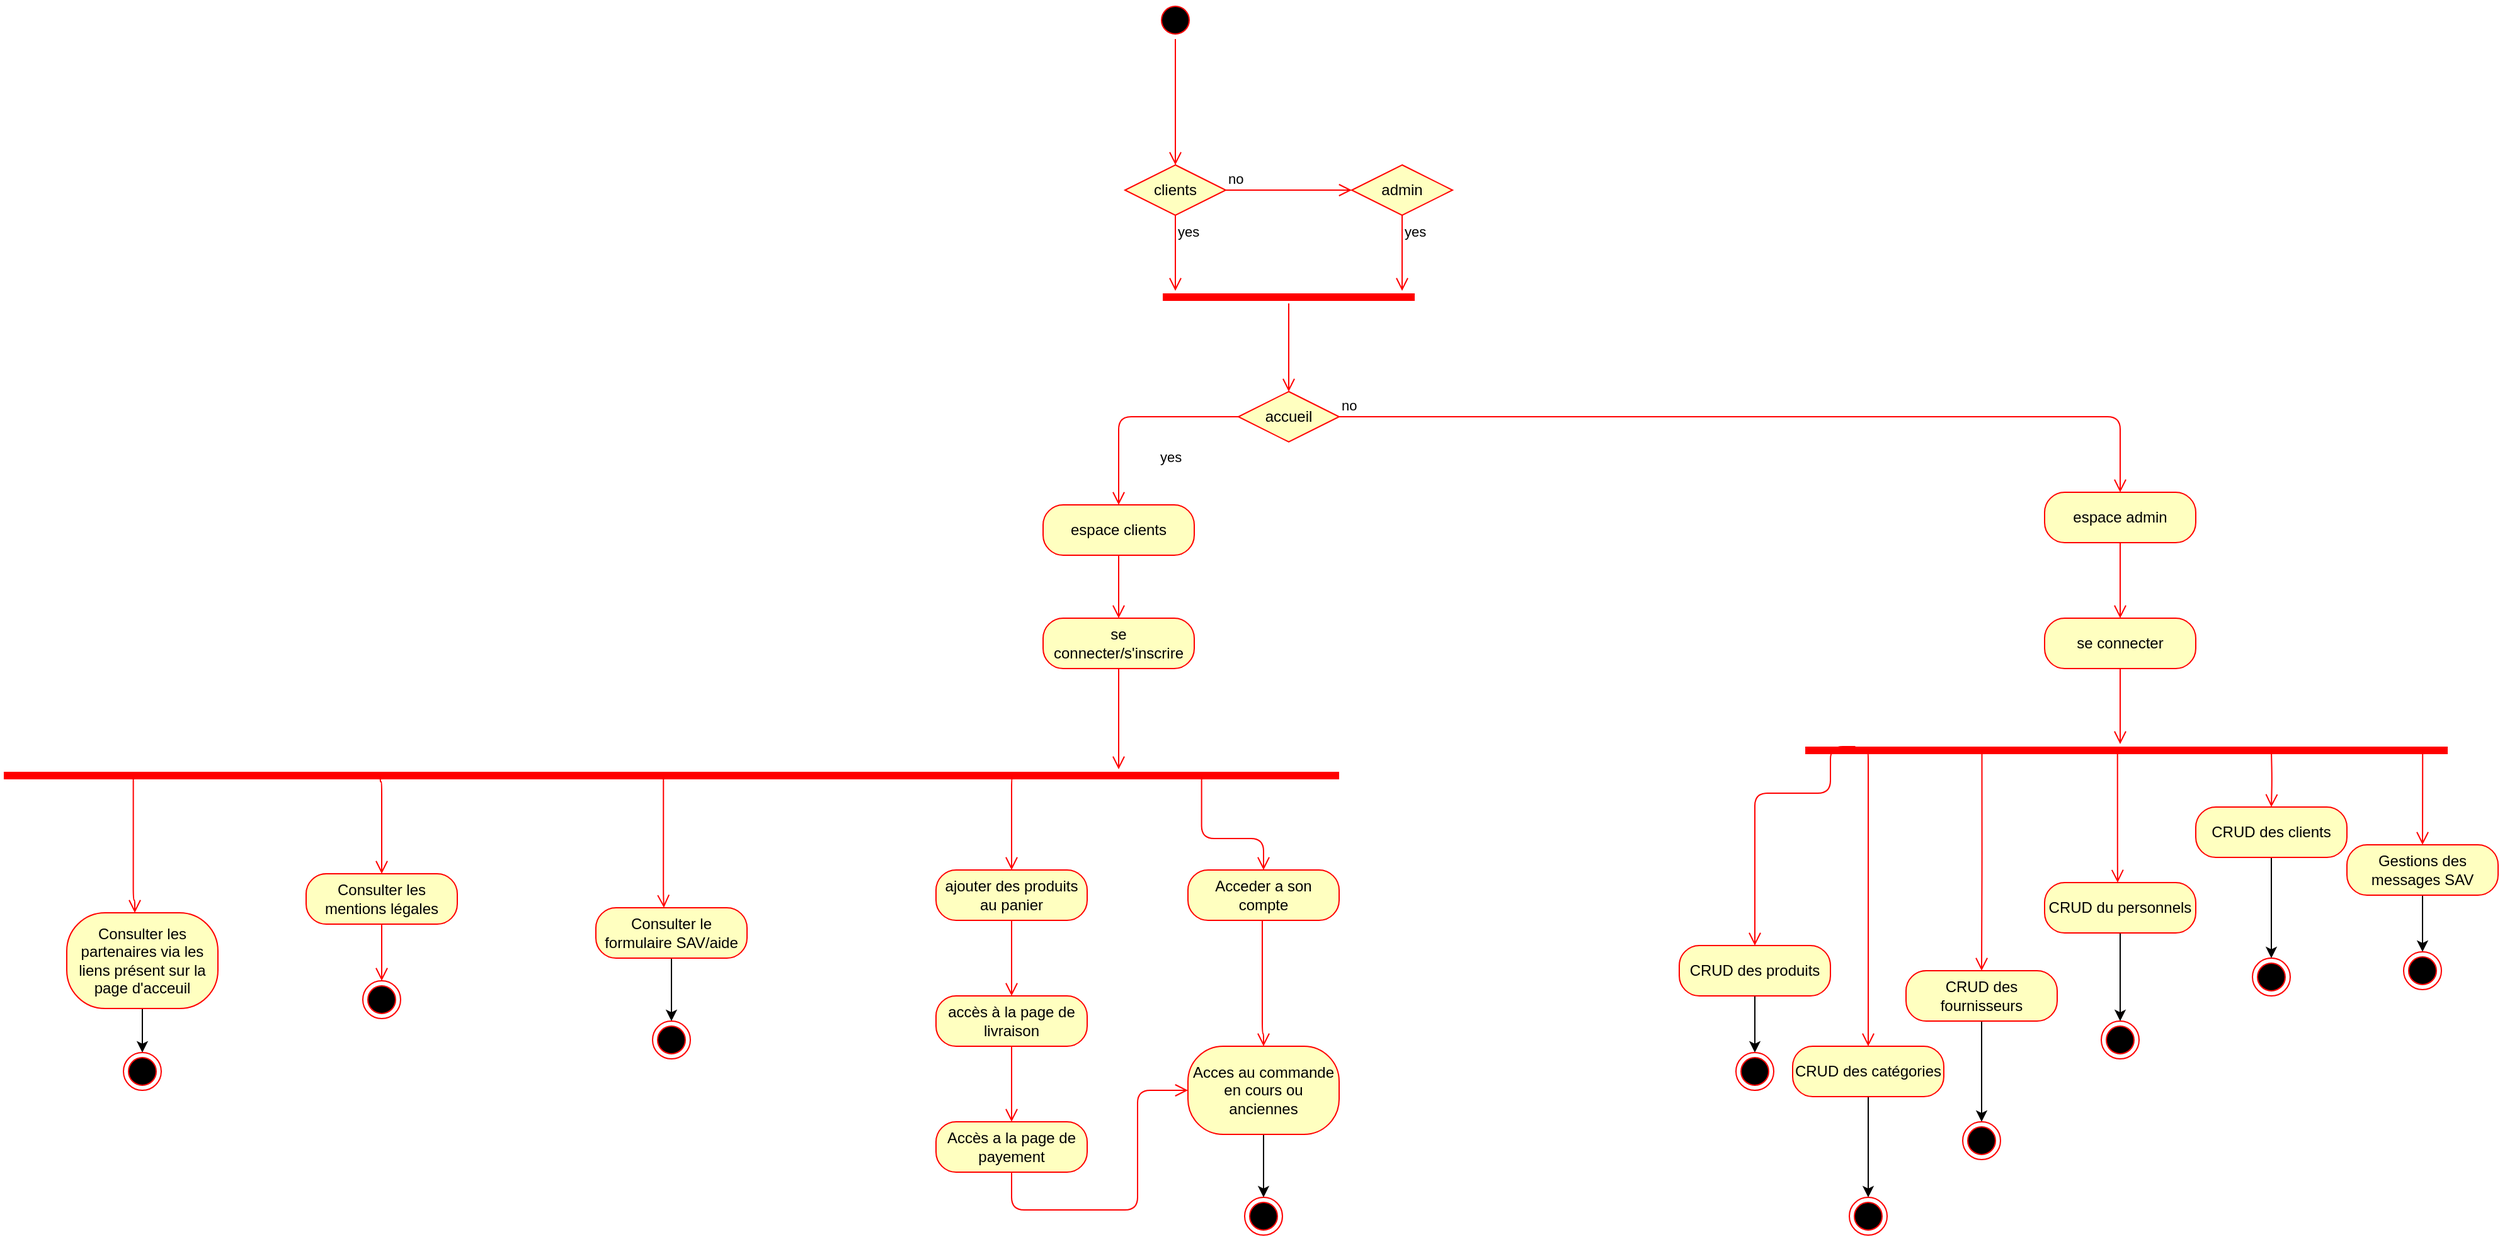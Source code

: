 <mxfile version="12.9.8" type="device"><diagram id="8qhSZMQkgLL86x5vh1qj" name="Page-1"><mxGraphModel dx="3685" dy="1089" grid="1" gridSize="10" guides="1" tooltips="1" connect="1" arrows="1" fold="1" page="1" pageScale="1" pageWidth="827" pageHeight="1169" math="0" shadow="0"><root><mxCell id="0"/><mxCell id="1" parent="0"/><mxCell id="lIqnPuV17X5V2ROfxW-j-1" value="" style="ellipse;html=1;shape=startState;fillColor=#000000;strokeColor=#ff0000;" parent="1" vertex="1"><mxGeometry x="65" y="30" width="30" height="30" as="geometry"/></mxCell><mxCell id="lIqnPuV17X5V2ROfxW-j-2" value="" style="edgeStyle=orthogonalEdgeStyle;html=1;verticalAlign=bottom;endArrow=open;endSize=8;strokeColor=#ff0000;entryX=0.5;entryY=0;entryDx=0;entryDy=0;" parent="1" source="lIqnPuV17X5V2ROfxW-j-1" target="lIqnPuV17X5V2ROfxW-j-3" edge="1"><mxGeometry relative="1" as="geometry"><mxPoint x="75" y="140" as="targetPoint"/></mxGeometry></mxCell><mxCell id="lIqnPuV17X5V2ROfxW-j-3" value="clients" style="rhombus;whiteSpace=wrap;html=1;fillColor=#ffffc0;strokeColor=#ff0000;" parent="1" vertex="1"><mxGeometry x="40" y="160" width="80" height="40" as="geometry"/></mxCell><mxCell id="lIqnPuV17X5V2ROfxW-j-4" value="no" style="edgeStyle=orthogonalEdgeStyle;html=1;align=left;verticalAlign=bottom;endArrow=open;endSize=8;strokeColor=#ff0000;" parent="1" source="lIqnPuV17X5V2ROfxW-j-3" edge="1"><mxGeometry x="-1" relative="1" as="geometry"><mxPoint x="220" y="180" as="targetPoint"/></mxGeometry></mxCell><mxCell id="lIqnPuV17X5V2ROfxW-j-5" value="yes" style="edgeStyle=orthogonalEdgeStyle;html=1;align=left;verticalAlign=top;endArrow=open;endSize=8;strokeColor=#ff0000;" parent="1" source="lIqnPuV17X5V2ROfxW-j-3" edge="1"><mxGeometry x="-1" relative="1" as="geometry"><mxPoint x="80" y="260" as="targetPoint"/></mxGeometry></mxCell><mxCell id="lIqnPuV17X5V2ROfxW-j-6" value="admin" style="rhombus;whiteSpace=wrap;html=1;fillColor=#ffffc0;strokeColor=#ff0000;" parent="1" vertex="1"><mxGeometry x="220" y="160" width="80" height="40" as="geometry"/></mxCell><mxCell id="lIqnPuV17X5V2ROfxW-j-8" value="yes" style="edgeStyle=orthogonalEdgeStyle;html=1;align=left;verticalAlign=top;endArrow=open;endSize=8;strokeColor=#ff0000;" parent="1" source="lIqnPuV17X5V2ROfxW-j-6" edge="1"><mxGeometry x="-1" relative="1" as="geometry"><mxPoint x="260" y="260" as="targetPoint"/></mxGeometry></mxCell><mxCell id="lIqnPuV17X5V2ROfxW-j-9" value="" style="shape=line;html=1;strokeWidth=6;strokeColor=#ff0000;" parent="1" vertex="1"><mxGeometry x="70" y="260" width="200" height="10" as="geometry"/></mxCell><mxCell id="lIqnPuV17X5V2ROfxW-j-10" value="" style="edgeStyle=orthogonalEdgeStyle;html=1;verticalAlign=bottom;endArrow=open;endSize=8;strokeColor=#ff0000;" parent="1" source="lIqnPuV17X5V2ROfxW-j-9" edge="1"><mxGeometry relative="1" as="geometry"><mxPoint x="170" y="340" as="targetPoint"/></mxGeometry></mxCell><mxCell id="lIqnPuV17X5V2ROfxW-j-11" value="accueil" style="rhombus;whiteSpace=wrap;html=1;fillColor=#ffffc0;strokeColor=#ff0000;" parent="1" vertex="1"><mxGeometry x="130" y="340" width="80" height="40" as="geometry"/></mxCell><mxCell id="lIqnPuV17X5V2ROfxW-j-12" value="no" style="edgeStyle=orthogonalEdgeStyle;html=1;align=left;verticalAlign=bottom;endArrow=open;endSize=8;strokeColor=#ff0000;entryX=0.5;entryY=0;entryDx=0;entryDy=0;" parent="1" source="lIqnPuV17X5V2ROfxW-j-11" edge="1" target="lIqnPuV17X5V2ROfxW-j-14"><mxGeometry x="-1" relative="1" as="geometry"><mxPoint x="280" y="440" as="targetPoint"/></mxGeometry></mxCell><mxCell id="lIqnPuV17X5V2ROfxW-j-14" value="espace admin" style="rounded=1;whiteSpace=wrap;html=1;arcSize=40;fontColor=#000000;fillColor=#ffffc0;strokeColor=#ff0000;" parent="1" vertex="1"><mxGeometry x="770" y="420" width="120" height="40" as="geometry"/></mxCell><mxCell id="lIqnPuV17X5V2ROfxW-j-15" value="" style="edgeStyle=orthogonalEdgeStyle;html=1;verticalAlign=bottom;endArrow=open;endSize=8;strokeColor=#ff0000;" parent="1" source="lIqnPuV17X5V2ROfxW-j-14" edge="1"><mxGeometry relative="1" as="geometry"><mxPoint x="830" y="520" as="targetPoint"/></mxGeometry></mxCell><mxCell id="lIqnPuV17X5V2ROfxW-j-18" value="yes" style="edgeStyle=orthogonalEdgeStyle;html=1;align=left;verticalAlign=bottom;endArrow=open;endSize=8;strokeColor=#ff0000;exitX=0;exitY=0.5;exitDx=0;exitDy=0;entryX=0.5;entryY=0;entryDx=0;entryDy=0;" parent="1" source="lIqnPuV17X5V2ROfxW-j-11" edge="1" target="lIqnPuV17X5V2ROfxW-j-19"><mxGeometry x="-0.231" y="51" relative="1" as="geometry"><mxPoint x="80" y="440" as="targetPoint"/><mxPoint x="40" y="360" as="sourcePoint"/><Array as="points"><mxPoint x="35" y="360"/></Array><mxPoint x="-1" y="-10" as="offset"/></mxGeometry></mxCell><mxCell id="lIqnPuV17X5V2ROfxW-j-19" value="espace clients" style="rounded=1;whiteSpace=wrap;html=1;arcSize=40;fontColor=#000000;fillColor=#ffffc0;strokeColor=#ff0000;" parent="1" vertex="1"><mxGeometry x="-25" y="430" width="120" height="40" as="geometry"/></mxCell><mxCell id="lIqnPuV17X5V2ROfxW-j-20" value="" style="edgeStyle=orthogonalEdgeStyle;html=1;verticalAlign=bottom;endArrow=open;endSize=8;strokeColor=#ff0000;entryX=0.5;entryY=0;entryDx=0;entryDy=0;" parent="1" source="lIqnPuV17X5V2ROfxW-j-19" edge="1" target="lIqnPuV17X5V2ROfxW-j-27"><mxGeometry relative="1" as="geometry"><mxPoint x="-90" y="530" as="targetPoint"/></mxGeometry></mxCell><mxCell id="lIqnPuV17X5V2ROfxW-j-21" value="se connecter" style="rounded=1;whiteSpace=wrap;html=1;arcSize=40;fontColor=#000000;fillColor=#ffffc0;strokeColor=#ff0000;" parent="1" vertex="1"><mxGeometry x="770" y="520" width="120" height="40" as="geometry"/></mxCell><mxCell id="lIqnPuV17X5V2ROfxW-j-22" value="" style="edgeStyle=orthogonalEdgeStyle;html=1;verticalAlign=bottom;endArrow=open;endSize=8;strokeColor=#ff0000;" parent="1" source="lIqnPuV17X5V2ROfxW-j-21" edge="1"><mxGeometry relative="1" as="geometry"><mxPoint x="830" y="620" as="targetPoint"/></mxGeometry></mxCell><mxCell id="lIqnPuV17X5V2ROfxW-j-27" value="se connecter/s'inscrire" style="rounded=1;whiteSpace=wrap;html=1;arcSize=40;fontColor=#000000;fillColor=#ffffc0;strokeColor=#ff0000;" parent="1" vertex="1"><mxGeometry x="-25" y="520" width="120" height="40" as="geometry"/></mxCell><mxCell id="lIqnPuV17X5V2ROfxW-j-28" value="" style="edgeStyle=orthogonalEdgeStyle;html=1;verticalAlign=bottom;endArrow=open;endSize=8;strokeColor=#ff0000;" parent="1" source="lIqnPuV17X5V2ROfxW-j-27" edge="1"><mxGeometry relative="1" as="geometry"><mxPoint x="35" y="640" as="targetPoint"/><Array as="points"><mxPoint x="35" y="630"/></Array></mxGeometry></mxCell><mxCell id="cY6zOFIma6VSCP6eQCRQ-1" value="" style="shape=line;html=1;strokeWidth=6;strokeColor=#ff0000;" vertex="1" parent="1"><mxGeometry x="-850" y="640" width="1060" height="10" as="geometry"/></mxCell><mxCell id="cY6zOFIma6VSCP6eQCRQ-2" value="" style="edgeStyle=orthogonalEdgeStyle;html=1;verticalAlign=bottom;endArrow=open;endSize=8;strokeColor=#ff0000;" edge="1" parent="1"><mxGeometry relative="1" as="geometry"><mxPoint x="-50" y="720" as="targetPoint"/><mxPoint x="-50" y="647" as="sourcePoint"/><Array as="points"><mxPoint x="-49" y="647"/><mxPoint x="-50" y="647"/></Array></mxGeometry></mxCell><mxCell id="cY6zOFIma6VSCP6eQCRQ-4" value="" style="edgeStyle=orthogonalEdgeStyle;html=1;verticalAlign=bottom;endArrow=open;endSize=8;strokeColor=#ff0000;exitX=0.897;exitY=0.4;exitDx=0;exitDy=0;exitPerimeter=0;entryX=0.5;entryY=0;entryDx=0;entryDy=0;" edge="1" parent="1" source="cY6zOFIma6VSCP6eQCRQ-1" target="cY6zOFIma6VSCP6eQCRQ-12"><mxGeometry relative="1" as="geometry"><mxPoint x="179" y="710" as="targetPoint"/><mxPoint x="180.1" y="650" as="sourcePoint"/><Array as="points"><mxPoint x="101" y="695"/><mxPoint x="150" y="695"/></Array></mxGeometry></mxCell><mxCell id="cY6zOFIma6VSCP6eQCRQ-6" value="ajouter des produits au panier" style="rounded=1;whiteSpace=wrap;html=1;arcSize=40;fontColor=#000000;fillColor=#ffffc0;strokeColor=#ff0000;" vertex="1" parent="1"><mxGeometry x="-110" y="720" width="120" height="40" as="geometry"/></mxCell><mxCell id="cY6zOFIma6VSCP6eQCRQ-7" value="" style="edgeStyle=orthogonalEdgeStyle;html=1;verticalAlign=bottom;endArrow=open;endSize=8;strokeColor=#ff0000;" edge="1" source="cY6zOFIma6VSCP6eQCRQ-6" parent="1"><mxGeometry relative="1" as="geometry"><mxPoint x="-50" y="820" as="targetPoint"/><Array as="points"><mxPoint x="-50" y="780"/><mxPoint x="-50" y="780"/></Array></mxGeometry></mxCell><mxCell id="cY6zOFIma6VSCP6eQCRQ-8" value="accès à la page de livraison" style="rounded=1;whiteSpace=wrap;html=1;arcSize=40;fontColor=#000000;fillColor=#ffffc0;strokeColor=#ff0000;" vertex="1" parent="1"><mxGeometry x="-110" y="820" width="120" height="40" as="geometry"/></mxCell><mxCell id="cY6zOFIma6VSCP6eQCRQ-9" value="" style="edgeStyle=orthogonalEdgeStyle;html=1;verticalAlign=bottom;endArrow=open;endSize=8;strokeColor=#ff0000;" edge="1" parent="1" source="cY6zOFIma6VSCP6eQCRQ-8"><mxGeometry relative="1" as="geometry"><mxPoint x="-50" y="920" as="targetPoint"/><Array as="points"><mxPoint x="-50" y="880"/><mxPoint x="-50" y="880"/></Array></mxGeometry></mxCell><mxCell id="cY6zOFIma6VSCP6eQCRQ-10" value="Accès a la page de payement" style="rounded=1;whiteSpace=wrap;html=1;arcSize=40;fontColor=#000000;fillColor=#ffffc0;strokeColor=#ff0000;" vertex="1" parent="1"><mxGeometry x="-110" y="920" width="120" height="40" as="geometry"/></mxCell><mxCell id="cY6zOFIma6VSCP6eQCRQ-11" value="" style="edgeStyle=orthogonalEdgeStyle;html=1;verticalAlign=bottom;endArrow=open;endSize=8;strokeColor=#ff0000;entryX=0;entryY=0.5;entryDx=0;entryDy=0;" edge="1" parent="1" source="cY6zOFIma6VSCP6eQCRQ-10" target="cY6zOFIma6VSCP6eQCRQ-14"><mxGeometry relative="1" as="geometry"><mxPoint x="-50" y="1020" as="targetPoint"/><Array as="points"><mxPoint x="-50" y="990"/><mxPoint x="50" y="990"/><mxPoint x="50" y="895"/></Array></mxGeometry></mxCell><mxCell id="cY6zOFIma6VSCP6eQCRQ-12" value="Acceder a son compte" style="rounded=1;whiteSpace=wrap;html=1;arcSize=40;fontColor=#000000;fillColor=#ffffc0;strokeColor=#ff0000;" vertex="1" parent="1"><mxGeometry x="90" y="720" width="120" height="40" as="geometry"/></mxCell><mxCell id="cY6zOFIma6VSCP6eQCRQ-13" value="" style="edgeStyle=orthogonalEdgeStyle;html=1;verticalAlign=bottom;endArrow=open;endSize=8;strokeColor=#ff0000;entryX=0.5;entryY=0;entryDx=0;entryDy=0;" edge="1" parent="1" source="cY6zOFIma6VSCP6eQCRQ-12" target="cY6zOFIma6VSCP6eQCRQ-14"><mxGeometry relative="1" as="geometry"><mxPoint x="150" y="820" as="targetPoint"/><Array as="points"><mxPoint x="149" y="850"/></Array></mxGeometry></mxCell><mxCell id="cY6zOFIma6VSCP6eQCRQ-81" style="edgeStyle=orthogonalEdgeStyle;rounded=0;orthogonalLoop=1;jettySize=auto;html=1;entryX=0.5;entryY=0;entryDx=0;entryDy=0;" edge="1" parent="1" source="cY6zOFIma6VSCP6eQCRQ-14" target="cY6zOFIma6VSCP6eQCRQ-80"><mxGeometry relative="1" as="geometry"/></mxCell><mxCell id="cY6zOFIma6VSCP6eQCRQ-14" value="Acces au commande en cours ou anciennes" style="rounded=1;whiteSpace=wrap;html=1;arcSize=40;fontColor=#000000;fillColor=#ffffc0;strokeColor=#ff0000;" vertex="1" parent="1"><mxGeometry x="90" y="860" width="120" height="70" as="geometry"/></mxCell><mxCell id="cY6zOFIma6VSCP6eQCRQ-16" value="" style="shape=line;html=1;strokeWidth=6;strokeColor=#ff0000;" vertex="1" parent="1"><mxGeometry x="580" y="620" width="510" height="10" as="geometry"/></mxCell><mxCell id="cY6zOFIma6VSCP6eQCRQ-17" value="" style="edgeStyle=orthogonalEdgeStyle;html=1;verticalAlign=bottom;endArrow=open;endSize=8;strokeColor=#ff0000;exitX=0.078;exitY=0.2;exitDx=0;exitDy=0;exitPerimeter=0;entryX=0.5;entryY=0;entryDx=0;entryDy=0;" edge="1" parent="1" source="cY6zOFIma6VSCP6eQCRQ-16" target="cY6zOFIma6VSCP6eQCRQ-26"><mxGeometry relative="1" as="geometry"><mxPoint x="510" y="730" as="targetPoint"/><mxPoint x="620.1" y="630" as="sourcePoint"/><Array as="points"><mxPoint x="600" y="622"/><mxPoint x="600" y="659"/><mxPoint x="540" y="659"/></Array></mxGeometry></mxCell><mxCell id="cY6zOFIma6VSCP6eQCRQ-19" value="" style="edgeStyle=orthogonalEdgeStyle;html=1;verticalAlign=bottom;endArrow=open;endSize=8;strokeColor=#ff0000;exitX=0.094;exitY=0.4;exitDx=0;exitDy=0;exitPerimeter=0;entryX=0.5;entryY=0;entryDx=0;entryDy=0;" edge="1" parent="1" source="cY6zOFIma6VSCP6eQCRQ-16" target="cY6zOFIma6VSCP6eQCRQ-28"><mxGeometry relative="1" as="geometry"><mxPoint x="550" y="940" as="targetPoint"/><mxPoint x="629.78" y="632" as="sourcePoint"/><Array as="points"><mxPoint x="630" y="624"/><mxPoint x="630" y="860"/></Array></mxGeometry></mxCell><mxCell id="cY6zOFIma6VSCP6eQCRQ-21" value="" style="edgeStyle=orthogonalEdgeStyle;html=1;verticalAlign=bottom;endArrow=open;endSize=8;strokeColor=#ff0000;exitX=0.275;exitY=0.7;exitDx=0;exitDy=0;exitPerimeter=0;entryX=0.5;entryY=0;entryDx=0;entryDy=0;" edge="1" parent="1" source="cY6zOFIma6VSCP6eQCRQ-16" target="cY6zOFIma6VSCP6eQCRQ-29"><mxGeometry relative="1" as="geometry"><mxPoint x="720.22" y="704" as="targetPoint"/><mxPoint x="720" y="629" as="sourcePoint"/><Array as="points"/></mxGeometry></mxCell><mxCell id="cY6zOFIma6VSCP6eQCRQ-22" value="" style="edgeStyle=orthogonalEdgeStyle;html=1;verticalAlign=bottom;endArrow=open;endSize=8;strokeColor=#ff0000;exitX=0.486;exitY=0.8;exitDx=0;exitDy=0;exitPerimeter=0;" edge="1" parent="1" source="cY6zOFIma6VSCP6eQCRQ-16"><mxGeometry relative="1" as="geometry"><mxPoint x="828" y="730" as="targetPoint"/><mxPoint x="659.78" y="662" as="sourcePoint"/><Array as="points"><mxPoint x="828" y="720"/><mxPoint x="828" y="720"/></Array></mxGeometry></mxCell><mxCell id="cY6zOFIma6VSCP6eQCRQ-23" value="" style="edgeStyle=orthogonalEdgeStyle;html=1;verticalAlign=bottom;endArrow=open;endSize=8;strokeColor=#ff0000;entryX=0.5;entryY=0;entryDx=0;entryDy=0;" edge="1" parent="1" target="cY6zOFIma6VSCP6eQCRQ-32"><mxGeometry relative="1" as="geometry"><mxPoint x="950" y="680" as="targetPoint"/><mxPoint x="950" y="625" as="sourcePoint"/><Array as="points"/></mxGeometry></mxCell><mxCell id="cY6zOFIma6VSCP6eQCRQ-24" value="" style="edgeStyle=orthogonalEdgeStyle;html=1;verticalAlign=bottom;endArrow=open;endSize=8;strokeColor=#ff0000;exitX=0.961;exitY=0.2;exitDx=0;exitDy=0;exitPerimeter=0;entryX=0.5;entryY=0;entryDx=0;entryDy=0;" edge="1" parent="1" source="cY6zOFIma6VSCP6eQCRQ-16" target="cY6zOFIma6VSCP6eQCRQ-31"><mxGeometry relative="1" as="geometry"><mxPoint x="1170" y="720" as="targetPoint"/><mxPoint x="1070.0" y="630" as="sourcePoint"/><Array as="points"><mxPoint x="1070" y="640"/><mxPoint x="1070" y="640"/></Array></mxGeometry></mxCell><mxCell id="cY6zOFIma6VSCP6eQCRQ-74" style="edgeStyle=orthogonalEdgeStyle;rounded=0;orthogonalLoop=1;jettySize=auto;html=1;entryX=0.5;entryY=0;entryDx=0;entryDy=0;" edge="1" parent="1" source="cY6zOFIma6VSCP6eQCRQ-26" target="cY6zOFIma6VSCP6eQCRQ-67"><mxGeometry relative="1" as="geometry"/></mxCell><mxCell id="cY6zOFIma6VSCP6eQCRQ-26" value="CRUD des produits" style="rounded=1;whiteSpace=wrap;html=1;arcSize=40;fontColor=#000000;fillColor=#ffffc0;strokeColor=#ff0000;" vertex="1" parent="1"><mxGeometry x="480" y="780" width="120" height="40" as="geometry"/></mxCell><mxCell id="cY6zOFIma6VSCP6eQCRQ-75" style="edgeStyle=orthogonalEdgeStyle;rounded=0;orthogonalLoop=1;jettySize=auto;html=1;" edge="1" parent="1" source="cY6zOFIma6VSCP6eQCRQ-28" target="cY6zOFIma6VSCP6eQCRQ-69"><mxGeometry relative="1" as="geometry"/></mxCell><mxCell id="cY6zOFIma6VSCP6eQCRQ-28" value="CRUD des catégories" style="rounded=1;whiteSpace=wrap;html=1;arcSize=40;fontColor=#000000;fillColor=#ffffc0;strokeColor=#ff0000;" vertex="1" parent="1"><mxGeometry x="570" y="860" width="120" height="40" as="geometry"/></mxCell><mxCell id="cY6zOFIma6VSCP6eQCRQ-76" style="edgeStyle=orthogonalEdgeStyle;rounded=0;orthogonalLoop=1;jettySize=auto;html=1;" edge="1" parent="1" source="cY6zOFIma6VSCP6eQCRQ-29" target="cY6zOFIma6VSCP6eQCRQ-70"><mxGeometry relative="1" as="geometry"/></mxCell><mxCell id="cY6zOFIma6VSCP6eQCRQ-29" value="CRUD des fournisseurs" style="rounded=1;whiteSpace=wrap;html=1;arcSize=40;fontColor=#000000;fillColor=#ffffc0;strokeColor=#ff0000;" vertex="1" parent="1"><mxGeometry x="660" y="800" width="120" height="40" as="geometry"/></mxCell><mxCell id="cY6zOFIma6VSCP6eQCRQ-77" style="edgeStyle=orthogonalEdgeStyle;rounded=0;orthogonalLoop=1;jettySize=auto;html=1;entryX=0.5;entryY=0;entryDx=0;entryDy=0;" edge="1" parent="1" source="cY6zOFIma6VSCP6eQCRQ-30" target="cY6zOFIma6VSCP6eQCRQ-71"><mxGeometry relative="1" as="geometry"/></mxCell><mxCell id="cY6zOFIma6VSCP6eQCRQ-30" value="CRUD du personnels" style="rounded=1;whiteSpace=wrap;html=1;arcSize=40;fontColor=#000000;fillColor=#ffffc0;strokeColor=#ff0000;" vertex="1" parent="1"><mxGeometry x="770" y="730" width="120" height="40" as="geometry"/></mxCell><mxCell id="cY6zOFIma6VSCP6eQCRQ-79" style="edgeStyle=orthogonalEdgeStyle;rounded=0;orthogonalLoop=1;jettySize=auto;html=1;entryX=0.5;entryY=0;entryDx=0;entryDy=0;" edge="1" parent="1" source="cY6zOFIma6VSCP6eQCRQ-31" target="cY6zOFIma6VSCP6eQCRQ-73"><mxGeometry relative="1" as="geometry"/></mxCell><mxCell id="cY6zOFIma6VSCP6eQCRQ-31" value="Gestions des messages SAV" style="rounded=1;whiteSpace=wrap;html=1;arcSize=40;fontColor=#000000;fillColor=#ffffc0;strokeColor=#ff0000;" vertex="1" parent="1"><mxGeometry x="1010" y="700" width="120" height="40" as="geometry"/></mxCell><mxCell id="cY6zOFIma6VSCP6eQCRQ-78" style="edgeStyle=orthogonalEdgeStyle;rounded=0;orthogonalLoop=1;jettySize=auto;html=1;entryX=0.5;entryY=0;entryDx=0;entryDy=0;" edge="1" parent="1" source="cY6zOFIma6VSCP6eQCRQ-32" target="cY6zOFIma6VSCP6eQCRQ-72"><mxGeometry relative="1" as="geometry"/></mxCell><mxCell id="cY6zOFIma6VSCP6eQCRQ-32" value="CRUD des clients" style="rounded=1;whiteSpace=wrap;html=1;arcSize=40;fontColor=#000000;fillColor=#ffffc0;strokeColor=#ff0000;" vertex="1" parent="1"><mxGeometry x="890" y="670" width="120" height="40" as="geometry"/></mxCell><mxCell id="cY6zOFIma6VSCP6eQCRQ-35" value="" style="edgeStyle=orthogonalEdgeStyle;html=1;verticalAlign=bottom;endArrow=open;endSize=8;strokeColor=#ff0000;exitX=0.494;exitY=0.6;exitDx=0;exitDy=0;exitPerimeter=0;" edge="1" parent="1" source="cY6zOFIma6VSCP6eQCRQ-1"><mxGeometry relative="1" as="geometry"><mxPoint x="-326" y="750" as="targetPoint"/><mxPoint x="-325" y="687" as="sourcePoint"/><Array as="points"><mxPoint x="-326" y="740"/></Array></mxGeometry></mxCell><mxCell id="cY6zOFIma6VSCP6eQCRQ-68" style="edgeStyle=orthogonalEdgeStyle;rounded=0;orthogonalLoop=1;jettySize=auto;html=1;entryX=0.5;entryY=0;entryDx=0;entryDy=0;" edge="1" parent="1" source="cY6zOFIma6VSCP6eQCRQ-36" target="cY6zOFIma6VSCP6eQCRQ-66"><mxGeometry relative="1" as="geometry"/></mxCell><mxCell id="cY6zOFIma6VSCP6eQCRQ-36" value="Consulter le formulaire SAV/aide" style="rounded=1;whiteSpace=wrap;html=1;arcSize=40;fontColor=#000000;fillColor=#ffffc0;strokeColor=#ff0000;" vertex="1" parent="1"><mxGeometry x="-380" y="750" width="120" height="40" as="geometry"/></mxCell><mxCell id="cY6zOFIma6VSCP6eQCRQ-58" value="" style="edgeStyle=orthogonalEdgeStyle;html=1;verticalAlign=bottom;endArrow=open;endSize=8;strokeColor=#ff0000;exitX=0.282;exitY=0.66;exitDx=0;exitDy=0;exitPerimeter=0;" edge="1" parent="1" source="cY6zOFIma6VSCP6eQCRQ-1"><mxGeometry relative="1" as="geometry"><mxPoint x="-550" y="723" as="targetPoint"/><mxPoint x="-550" y="660" as="sourcePoint"/><Array as="points"><mxPoint x="-551" y="650"/><mxPoint x="-550" y="650"/></Array></mxGeometry></mxCell><mxCell id="cY6zOFIma6VSCP6eQCRQ-59" value="Consulter les mentions légales" style="rounded=1;whiteSpace=wrap;html=1;arcSize=40;fontColor=#000000;fillColor=#ffffc0;strokeColor=#ff0000;" vertex="1" parent="1"><mxGeometry x="-610" y="723" width="120" height="40" as="geometry"/></mxCell><mxCell id="cY6zOFIma6VSCP6eQCRQ-60" value="" style="edgeStyle=orthogonalEdgeStyle;html=1;verticalAlign=bottom;endArrow=open;endSize=8;strokeColor=#ff0000;entryX=0.5;entryY=0;entryDx=0;entryDy=0;" edge="1" parent="1" source="cY6zOFIma6VSCP6eQCRQ-59" target="cY6zOFIma6VSCP6eQCRQ-65"><mxGeometry relative="1" as="geometry"><mxPoint x="-550" y="823" as="targetPoint"/><Array as="points"/></mxGeometry></mxCell><mxCell id="cY6zOFIma6VSCP6eQCRQ-65" value="" style="ellipse;html=1;shape=endState;fillColor=#000000;strokeColor=#ff0000;" vertex="1" parent="1"><mxGeometry x="-565" y="808" width="30" height="30" as="geometry"/></mxCell><mxCell id="cY6zOFIma6VSCP6eQCRQ-66" value="" style="ellipse;html=1;shape=endState;fillColor=#000000;strokeColor=#ff0000;" vertex="1" parent="1"><mxGeometry x="-335" y="840" width="30" height="30" as="geometry"/></mxCell><mxCell id="cY6zOFIma6VSCP6eQCRQ-67" value="" style="ellipse;html=1;shape=endState;fillColor=#000000;strokeColor=#ff0000;" vertex="1" parent="1"><mxGeometry x="525" y="865" width="30" height="30" as="geometry"/></mxCell><mxCell id="cY6zOFIma6VSCP6eQCRQ-69" value="" style="ellipse;html=1;shape=endState;fillColor=#000000;strokeColor=#ff0000;" vertex="1" parent="1"><mxGeometry x="615" y="980" width="30" height="30" as="geometry"/></mxCell><mxCell id="cY6zOFIma6VSCP6eQCRQ-70" value="" style="ellipse;html=1;shape=endState;fillColor=#000000;strokeColor=#ff0000;" vertex="1" parent="1"><mxGeometry x="705" y="920" width="30" height="30" as="geometry"/></mxCell><mxCell id="cY6zOFIma6VSCP6eQCRQ-71" value="" style="ellipse;html=1;shape=endState;fillColor=#000000;strokeColor=#ff0000;" vertex="1" parent="1"><mxGeometry x="815" y="840" width="30" height="30" as="geometry"/></mxCell><mxCell id="cY6zOFIma6VSCP6eQCRQ-72" value="" style="ellipse;html=1;shape=endState;fillColor=#000000;strokeColor=#ff0000;" vertex="1" parent="1"><mxGeometry x="935" y="790" width="30" height="30" as="geometry"/></mxCell><mxCell id="cY6zOFIma6VSCP6eQCRQ-73" value="" style="ellipse;html=1;shape=endState;fillColor=#000000;strokeColor=#ff0000;" vertex="1" parent="1"><mxGeometry x="1055" y="785" width="30" height="30" as="geometry"/></mxCell><mxCell id="cY6zOFIma6VSCP6eQCRQ-80" value="" style="ellipse;html=1;shape=endState;fillColor=#000000;strokeColor=#ff0000;" vertex="1" parent="1"><mxGeometry x="135" y="980" width="30" height="30" as="geometry"/></mxCell><mxCell id="cY6zOFIma6VSCP6eQCRQ-86" value="" style="edgeStyle=orthogonalEdgeStyle;html=1;verticalAlign=bottom;endArrow=open;endSize=8;strokeColor=#ff0000;exitX=0.097;exitY=0.606;exitDx=0;exitDy=0;exitPerimeter=0;" edge="1" parent="1" source="cY6zOFIma6VSCP6eQCRQ-1"><mxGeometry relative="1" as="geometry"><mxPoint x="-746" y="754" as="targetPoint"/><mxPoint x="-746.36" y="650" as="sourcePoint"/><Array as="points"><mxPoint x="-747" y="744"/><mxPoint x="-746" y="744"/></Array></mxGeometry></mxCell><mxCell id="cY6zOFIma6VSCP6eQCRQ-87" style="edgeStyle=orthogonalEdgeStyle;rounded=0;orthogonalLoop=1;jettySize=auto;html=1;entryX=0.5;entryY=0;entryDx=0;entryDy=0;" edge="1" parent="1" source="cY6zOFIma6VSCP6eQCRQ-88" target="cY6zOFIma6VSCP6eQCRQ-89"><mxGeometry relative="1" as="geometry"/></mxCell><mxCell id="cY6zOFIma6VSCP6eQCRQ-88" value="Consulter les partenaires via les liens présent sur la page d'acceuil" style="rounded=1;whiteSpace=wrap;html=1;arcSize=40;fontColor=#000000;fillColor=#ffffc0;strokeColor=#ff0000;" vertex="1" parent="1"><mxGeometry x="-800" y="754" width="120" height="76" as="geometry"/></mxCell><mxCell id="cY6zOFIma6VSCP6eQCRQ-89" value="" style="ellipse;html=1;shape=endState;fillColor=#000000;strokeColor=#ff0000;" vertex="1" parent="1"><mxGeometry x="-755" y="865" width="30" height="30" as="geometry"/></mxCell></root></mxGraphModel></diagram></mxfile>